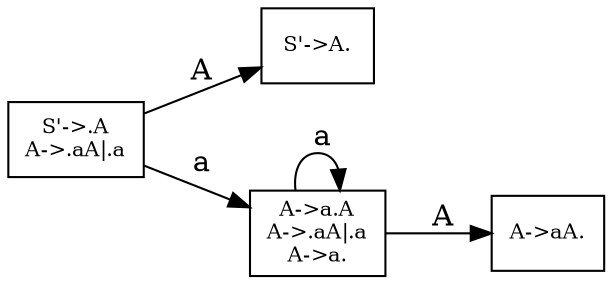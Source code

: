 digraph LR {
rankdir=LR;
size="8.5"

node [shape = box, label="S'->.A
A->.aA|.a
", fontsize = 10] 1;
node [shape = box, label="S'->A.
", fontsize = 10] 2;
node [shape = box, label="A->a.A
A->.aA|.a
A->a.
", fontsize = 10] 3;
node [shape = box, label="A->aA.
", fontsize = 10] 4;
1 -> 2  [label = " A
"];
1 -> 3  [label = " a
"];
3 -> 3  [label = " a
"];
3 -> 4  [label = " A
"];
}
